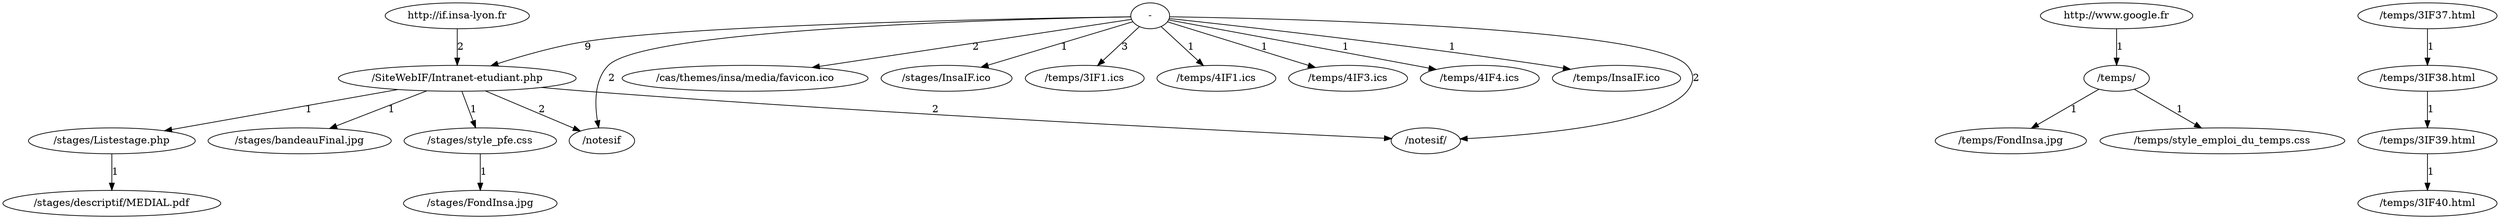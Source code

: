digraph {
node3 [label="-"];
node1 [label="/SiteWebIF/Intranet-etudiant.php"];
node17 [label="/cas/themes/insa/media/favicon.ico"];
node4 [label="/notesif"];
node5 [label="/notesif/"];
node14 [label="/stages/FondInsa.jpg"];
node13 [label="/stages/InsaIF.ico"];
node23 [label="/stages/Listestage.php"];
node15 [label="/stages/bandeauFinal.jpg"];
node24 [label="/stages/descriptif/MEDIAL.pdf"];
node12 [label="/stages/style_pfe.css"];
node7 [label="/temps/"];
node6 [label="/temps/3IF1.ics"];
node20 [label="/temps/3IF37.html"];
node19 [label="/temps/3IF38.html"];
node21 [label="/temps/3IF39.html"];
node22 [label="/temps/3IF40.html"];
node25 [label="/temps/4IF1.ics"];
node16 [label="/temps/4IF3.ics"];
node18 [label="/temps/4IF4.ics"];
node10 [label="/temps/FondInsa.jpg"];
node11 [label="/temps/InsaIF.ico"];
node9 [label="/temps/style_emploi_du_temps.css"];
node2 [label="http://if.insa-lyon.fr"];
node8 [label="http://www.google.fr"];
node3 -> node1 [label="9"];
node2 -> node1 [label="2"];
node3 -> node17 [label="2"];
node3 -> node4 [label="2"];
node1 -> node4 [label="2"];
node3 -> node5 [label="2"];
node1 -> node5 [label="2"];
node12 -> node14 [label="1"];
node3 -> node13 [label="1"];
node1 -> node23 [label="1"];
node1 -> node15 [label="1"];
node23 -> node24 [label="1"];
node1 -> node12 [label="1"];
node8 -> node7 [label="1"];
node3 -> node6 [label="3"];
node20 -> node19 [label="1"];
node19 -> node21 [label="1"];
node21 -> node22 [label="1"];
node3 -> node25 [label="1"];
node3 -> node16 [label="1"];
node3 -> node18 [label="1"];
node7 -> node10 [label="1"];
node3 -> node11 [label="1"];
node7 -> node9 [label="1"];
}
